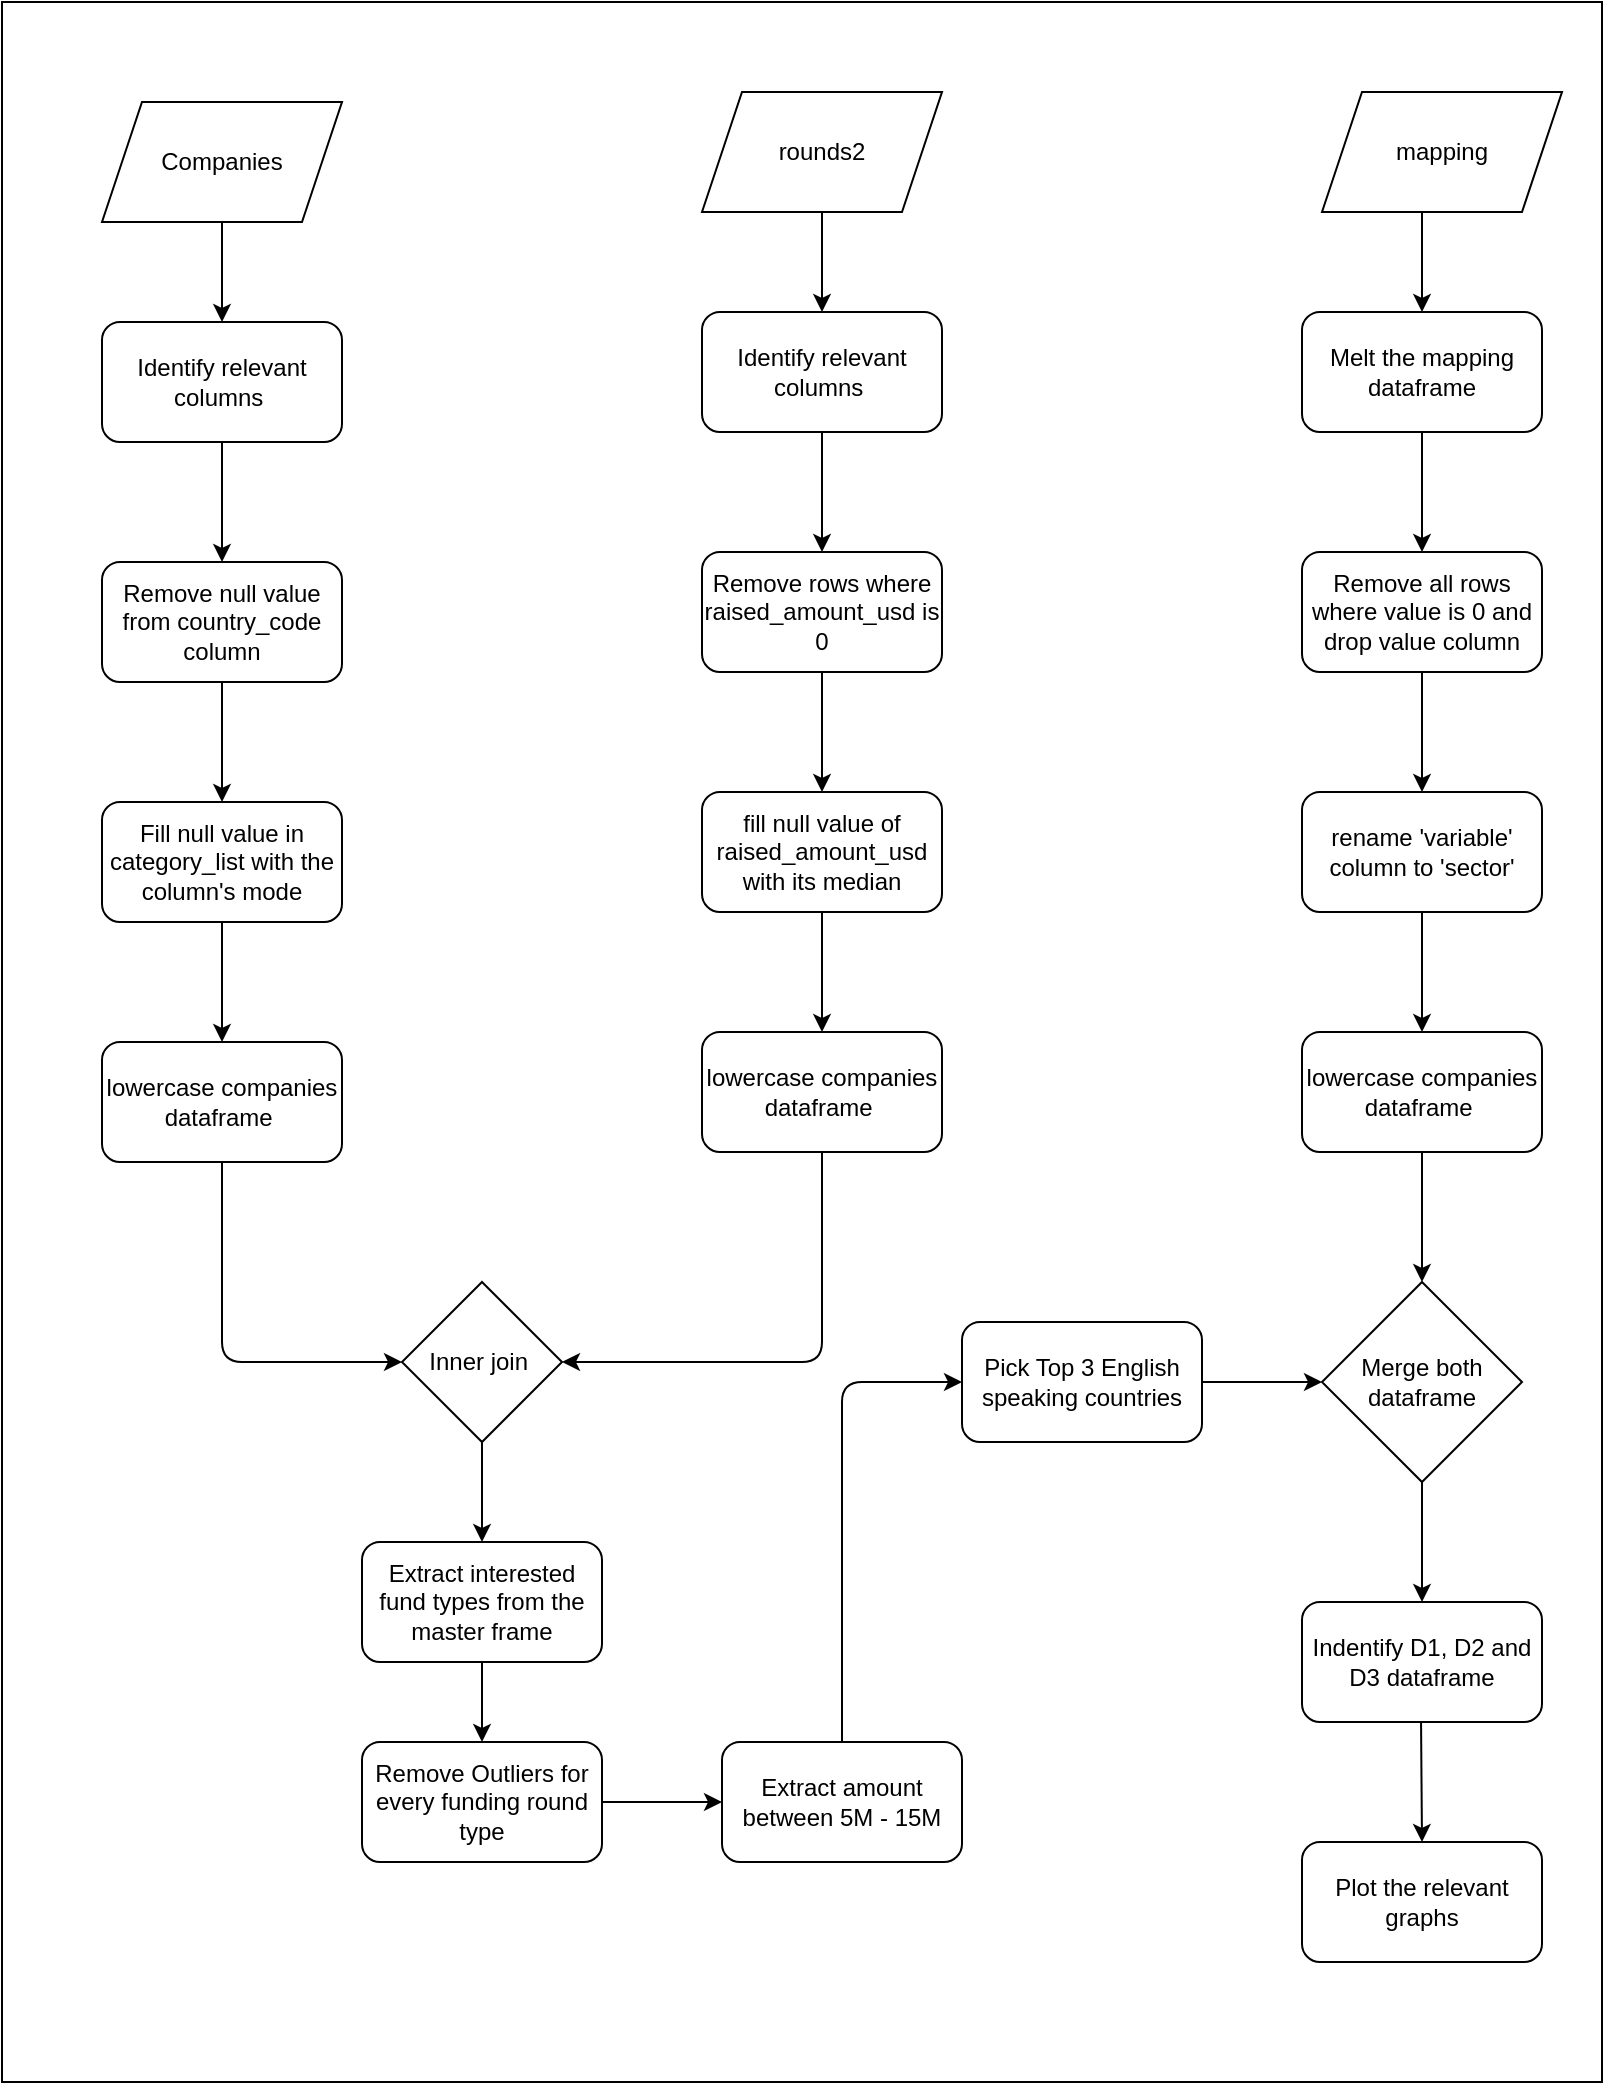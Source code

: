 <mxfile version="14.1.9" type="device"><diagram id="3q1eW_bQDi4n6uXOm3aH" name="Page-1"><mxGraphModel dx="1298" dy="833" grid="1" gridSize="10" guides="1" tooltips="1" connect="1" arrows="1" fold="1" page="1" pageScale="1" pageWidth="850" pageHeight="1100" math="0" shadow="0"><root><mxCell id="0"/><mxCell id="1" parent="0"/><mxCell id="YCAKaEOAfE-27o_l8kk7-55" value="" style="rounded=0;whiteSpace=wrap;html=1;fillColor=none;" vertex="1" parent="1"><mxGeometry x="40" y="40" width="800" height="1040" as="geometry"/></mxCell><mxCell id="YCAKaEOAfE-27o_l8kk7-1" value="Companies" style="shape=parallelogram;perimeter=parallelogramPerimeter;whiteSpace=wrap;html=1;fixedSize=1;" vertex="1" parent="1"><mxGeometry x="90" y="90" width="120" height="60" as="geometry"/></mxCell><mxCell id="YCAKaEOAfE-27o_l8kk7-2" value="rounds2" style="shape=parallelogram;perimeter=parallelogramPerimeter;whiteSpace=wrap;html=1;fixedSize=1;" vertex="1" parent="1"><mxGeometry x="390" y="85" width="120" height="60" as="geometry"/></mxCell><mxCell id="YCAKaEOAfE-27o_l8kk7-3" value="mapping" style="shape=parallelogram;perimeter=parallelogramPerimeter;whiteSpace=wrap;html=1;fixedSize=1;" vertex="1" parent="1"><mxGeometry x="700" y="85" width="120" height="60" as="geometry"/></mxCell><mxCell id="YCAKaEOAfE-27o_l8kk7-4" value="Identify relevant columns&amp;nbsp;" style="rounded=1;whiteSpace=wrap;html=1;" vertex="1" parent="1"><mxGeometry x="90" y="200" width="120" height="60" as="geometry"/></mxCell><mxCell id="YCAKaEOAfE-27o_l8kk7-5" value="Fill null value in category_list with the column's mode" style="rounded=1;whiteSpace=wrap;html=1;" vertex="1" parent="1"><mxGeometry x="90" y="440" width="120" height="60" as="geometry"/></mxCell><mxCell id="YCAKaEOAfE-27o_l8kk7-6" value="Remove null value from country_code column" style="rounded=1;whiteSpace=wrap;html=1;" vertex="1" parent="1"><mxGeometry x="90" y="320" width="120" height="60" as="geometry"/></mxCell><mxCell id="YCAKaEOAfE-27o_l8kk7-7" value="lowercase companies dataframe&amp;nbsp;" style="rounded=1;whiteSpace=wrap;html=1;" vertex="1" parent="1"><mxGeometry x="90" y="560" width="120" height="60" as="geometry"/></mxCell><mxCell id="YCAKaEOAfE-27o_l8kk7-12" value="" style="endArrow=classic;html=1;entryX=0.5;entryY=0;entryDx=0;entryDy=0;exitX=0.5;exitY=1;exitDx=0;exitDy=0;" edge="1" parent="1" source="YCAKaEOAfE-27o_l8kk7-1" target="YCAKaEOAfE-27o_l8kk7-4"><mxGeometry width="50" height="50" relative="1" as="geometry"><mxPoint x="140" y="150" as="sourcePoint"/><mxPoint x="140" y="230" as="targetPoint"/></mxGeometry></mxCell><mxCell id="YCAKaEOAfE-27o_l8kk7-13" value="" style="endArrow=classic;html=1;entryX=0.5;entryY=0;entryDx=0;entryDy=0;exitX=0.5;exitY=1;exitDx=0;exitDy=0;" edge="1" parent="1" source="YCAKaEOAfE-27o_l8kk7-4" target="YCAKaEOAfE-27o_l8kk7-6"><mxGeometry width="50" height="50" relative="1" as="geometry"><mxPoint x="140" y="260" as="sourcePoint"/><mxPoint x="140" y="310" as="targetPoint"/></mxGeometry></mxCell><mxCell id="YCAKaEOAfE-27o_l8kk7-14" value="" style="endArrow=classic;html=1;entryX=0.5;entryY=0;entryDx=0;entryDy=0;exitX=0.5;exitY=1;exitDx=0;exitDy=0;" edge="1" parent="1" source="YCAKaEOAfE-27o_l8kk7-6" target="YCAKaEOAfE-27o_l8kk7-5"><mxGeometry width="50" height="50" relative="1" as="geometry"><mxPoint x="149.5" y="380" as="sourcePoint"/><mxPoint x="149.5" y="430" as="targetPoint"/></mxGeometry></mxCell><mxCell id="YCAKaEOAfE-27o_l8kk7-15" value="" style="endArrow=classic;html=1;entryX=0.5;entryY=0;entryDx=0;entryDy=0;exitX=0.5;exitY=1;exitDx=0;exitDy=0;" edge="1" parent="1" source="YCAKaEOAfE-27o_l8kk7-5" target="YCAKaEOAfE-27o_l8kk7-7"><mxGeometry width="50" height="50" relative="1" as="geometry"><mxPoint x="149.5" y="500" as="sourcePoint"/><mxPoint x="149.5" y="550" as="targetPoint"/></mxGeometry></mxCell><mxCell id="YCAKaEOAfE-27o_l8kk7-17" value="Identify relevant columns&amp;nbsp;" style="rounded=1;whiteSpace=wrap;html=1;" vertex="1" parent="1"><mxGeometry x="390" y="195" width="120" height="60" as="geometry"/></mxCell><mxCell id="YCAKaEOAfE-27o_l8kk7-18" value="fill null value of raised_amount_usd with its median" style="rounded=1;whiteSpace=wrap;html=1;" vertex="1" parent="1"><mxGeometry x="390" y="435" width="120" height="60" as="geometry"/></mxCell><mxCell id="YCAKaEOAfE-27o_l8kk7-19" value="Remove rows where raised_amount_usd is 0" style="rounded=1;whiteSpace=wrap;html=1;" vertex="1" parent="1"><mxGeometry x="390" y="315" width="120" height="60" as="geometry"/></mxCell><mxCell id="YCAKaEOAfE-27o_l8kk7-20" value="lowercase companies dataframe&amp;nbsp;" style="rounded=1;whiteSpace=wrap;html=1;" vertex="1" parent="1"><mxGeometry x="390" y="555" width="120" height="60" as="geometry"/></mxCell><mxCell id="YCAKaEOAfE-27o_l8kk7-21" value="" style="endArrow=classic;html=1;entryX=0.5;entryY=0;entryDx=0;entryDy=0;exitX=0.5;exitY=1;exitDx=0;exitDy=0;" edge="1" parent="1" target="YCAKaEOAfE-27o_l8kk7-17"><mxGeometry width="50" height="50" relative="1" as="geometry"><mxPoint x="450" y="145" as="sourcePoint"/><mxPoint x="440" y="225" as="targetPoint"/></mxGeometry></mxCell><mxCell id="YCAKaEOAfE-27o_l8kk7-22" value="" style="endArrow=classic;html=1;entryX=0.5;entryY=0;entryDx=0;entryDy=0;exitX=0.5;exitY=1;exitDx=0;exitDy=0;" edge="1" parent="1" source="YCAKaEOAfE-27o_l8kk7-17" target="YCAKaEOAfE-27o_l8kk7-19"><mxGeometry width="50" height="50" relative="1" as="geometry"><mxPoint x="440" y="255" as="sourcePoint"/><mxPoint x="440" y="305" as="targetPoint"/></mxGeometry></mxCell><mxCell id="YCAKaEOAfE-27o_l8kk7-23" value="" style="endArrow=classic;html=1;entryX=0.5;entryY=0;entryDx=0;entryDy=0;exitX=0.5;exitY=1;exitDx=0;exitDy=0;" edge="1" parent="1" source="YCAKaEOAfE-27o_l8kk7-19" target="YCAKaEOAfE-27o_l8kk7-18"><mxGeometry width="50" height="50" relative="1" as="geometry"><mxPoint x="449.5" y="375" as="sourcePoint"/><mxPoint x="449.5" y="425" as="targetPoint"/></mxGeometry></mxCell><mxCell id="YCAKaEOAfE-27o_l8kk7-24" value="" style="endArrow=classic;html=1;entryX=0.5;entryY=0;entryDx=0;entryDy=0;exitX=0.5;exitY=1;exitDx=0;exitDy=0;" edge="1" parent="1" source="YCAKaEOAfE-27o_l8kk7-18" target="YCAKaEOAfE-27o_l8kk7-20"><mxGeometry width="50" height="50" relative="1" as="geometry"><mxPoint x="449.5" y="495" as="sourcePoint"/><mxPoint x="449.5" y="545" as="targetPoint"/></mxGeometry></mxCell><mxCell id="YCAKaEOAfE-27o_l8kk7-25" value="Inner join&amp;nbsp;" style="rhombus;whiteSpace=wrap;html=1;" vertex="1" parent="1"><mxGeometry x="240" y="680" width="80" height="80" as="geometry"/></mxCell><mxCell id="YCAKaEOAfE-27o_l8kk7-26" value="" style="endArrow=classic;html=1;exitX=0.5;exitY=1;exitDx=0;exitDy=0;entryX=0;entryY=0.5;entryDx=0;entryDy=0;" edge="1" parent="1" source="YCAKaEOAfE-27o_l8kk7-7" target="YCAKaEOAfE-27o_l8kk7-25"><mxGeometry width="50" height="50" relative="1" as="geometry"><mxPoint x="190" y="690" as="sourcePoint"/><mxPoint x="240" y="640" as="targetPoint"/><Array as="points"><mxPoint x="150" y="720"/></Array></mxGeometry></mxCell><mxCell id="YCAKaEOAfE-27o_l8kk7-27" value="" style="endArrow=classic;html=1;exitX=0.5;exitY=1;exitDx=0;exitDy=0;entryX=1;entryY=0.5;entryDx=0;entryDy=0;" edge="1" parent="1" source="YCAKaEOAfE-27o_l8kk7-20" target="YCAKaEOAfE-27o_l8kk7-25"><mxGeometry width="50" height="50" relative="1" as="geometry"><mxPoint x="450" y="700" as="sourcePoint"/><mxPoint x="500" y="650" as="targetPoint"/><Array as="points"><mxPoint x="450" y="720"/></Array></mxGeometry></mxCell><mxCell id="YCAKaEOAfE-27o_l8kk7-28" value="Extract interested fund types from the master frame" style="rounded=1;whiteSpace=wrap;html=1;" vertex="1" parent="1"><mxGeometry x="220" y="810" width="120" height="60" as="geometry"/></mxCell><mxCell id="YCAKaEOAfE-27o_l8kk7-29" value="" style="endArrow=classic;html=1;entryX=0.5;entryY=0;entryDx=0;entryDy=0;exitX=0.5;exitY=1;exitDx=0;exitDy=0;" edge="1" parent="1" source="YCAKaEOAfE-27o_l8kk7-25" target="YCAKaEOAfE-27o_l8kk7-28"><mxGeometry width="50" height="50" relative="1" as="geometry"><mxPoint x="279.5" y="760" as="sourcePoint"/><mxPoint x="279.5" y="820" as="targetPoint"/></mxGeometry></mxCell><mxCell id="YCAKaEOAfE-27o_l8kk7-31" value="Remove Outliers for every funding round type" style="rounded=1;whiteSpace=wrap;html=1;" vertex="1" parent="1"><mxGeometry x="220" y="910" width="120" height="60" as="geometry"/></mxCell><mxCell id="YCAKaEOAfE-27o_l8kk7-32" value="" style="endArrow=classic;html=1;entryX=0.5;entryY=0;entryDx=0;entryDy=0;exitX=0.5;exitY=1;exitDx=0;exitDy=0;" edge="1" parent="1" source="YCAKaEOAfE-27o_l8kk7-28" target="YCAKaEOAfE-27o_l8kk7-31"><mxGeometry width="50" height="50" relative="1" as="geometry"><mxPoint x="279.5" y="870" as="sourcePoint"/><mxPoint x="279.5" y="920" as="targetPoint"/></mxGeometry></mxCell><mxCell id="YCAKaEOAfE-27o_l8kk7-34" value="Extract amount between 5M - 15M" style="rounded=1;whiteSpace=wrap;html=1;" vertex="1" parent="1"><mxGeometry x="400" y="910" width="120" height="60" as="geometry"/></mxCell><mxCell id="YCAKaEOAfE-27o_l8kk7-35" value="" style="endArrow=classic;html=1;exitX=1;exitY=0.5;exitDx=0;exitDy=0;entryX=0;entryY=0.5;entryDx=0;entryDy=0;" edge="1" parent="1" source="YCAKaEOAfE-27o_l8kk7-31" target="YCAKaEOAfE-27o_l8kk7-34"><mxGeometry width="50" height="50" relative="1" as="geometry"><mxPoint x="350" y="930" as="sourcePoint"/><mxPoint x="400" y="880" as="targetPoint"/></mxGeometry></mxCell><mxCell id="YCAKaEOAfE-27o_l8kk7-37" value="Pick Top 3 English speaking countries" style="rounded=1;whiteSpace=wrap;html=1;" vertex="1" parent="1"><mxGeometry x="520" y="700" width="120" height="60" as="geometry"/></mxCell><mxCell id="YCAKaEOAfE-27o_l8kk7-39" value="Melt the mapping dataframe" style="rounded=1;whiteSpace=wrap;html=1;" vertex="1" parent="1"><mxGeometry x="690" y="195" width="120" height="60" as="geometry"/></mxCell><mxCell id="YCAKaEOAfE-27o_l8kk7-40" value="rename 'variable' column to 'sector'" style="rounded=1;whiteSpace=wrap;html=1;" vertex="1" parent="1"><mxGeometry x="690" y="435" width="120" height="60" as="geometry"/></mxCell><mxCell id="YCAKaEOAfE-27o_l8kk7-41" value="Remove all rows where value is 0 and drop value column" style="rounded=1;whiteSpace=wrap;html=1;" vertex="1" parent="1"><mxGeometry x="690" y="315" width="120" height="60" as="geometry"/></mxCell><mxCell id="YCAKaEOAfE-27o_l8kk7-42" value="lowercase companies dataframe&amp;nbsp;" style="rounded=1;whiteSpace=wrap;html=1;" vertex="1" parent="1"><mxGeometry x="690" y="555" width="120" height="60" as="geometry"/></mxCell><mxCell id="YCAKaEOAfE-27o_l8kk7-43" value="" style="endArrow=classic;html=1;entryX=0.5;entryY=0;entryDx=0;entryDy=0;exitX=0.5;exitY=1;exitDx=0;exitDy=0;" edge="1" parent="1" target="YCAKaEOAfE-27o_l8kk7-39"><mxGeometry width="50" height="50" relative="1" as="geometry"><mxPoint x="750" y="145" as="sourcePoint"/><mxPoint x="740" y="225" as="targetPoint"/></mxGeometry></mxCell><mxCell id="YCAKaEOAfE-27o_l8kk7-44" value="" style="endArrow=classic;html=1;entryX=0.5;entryY=0;entryDx=0;entryDy=0;exitX=0.5;exitY=1;exitDx=0;exitDy=0;" edge="1" parent="1" source="YCAKaEOAfE-27o_l8kk7-39" target="YCAKaEOAfE-27o_l8kk7-41"><mxGeometry width="50" height="50" relative="1" as="geometry"><mxPoint x="740" y="255" as="sourcePoint"/><mxPoint x="740" y="305" as="targetPoint"/></mxGeometry></mxCell><mxCell id="YCAKaEOAfE-27o_l8kk7-45" value="" style="endArrow=classic;html=1;entryX=0.5;entryY=0;entryDx=0;entryDy=0;exitX=0.5;exitY=1;exitDx=0;exitDy=0;" edge="1" parent="1" source="YCAKaEOAfE-27o_l8kk7-41" target="YCAKaEOAfE-27o_l8kk7-40"><mxGeometry width="50" height="50" relative="1" as="geometry"><mxPoint x="749.5" y="375" as="sourcePoint"/><mxPoint x="749.5" y="425" as="targetPoint"/></mxGeometry></mxCell><mxCell id="YCAKaEOAfE-27o_l8kk7-46" value="" style="endArrow=classic;html=1;entryX=0.5;entryY=0;entryDx=0;entryDy=0;exitX=0.5;exitY=1;exitDx=0;exitDy=0;" edge="1" parent="1" source="YCAKaEOAfE-27o_l8kk7-40" target="YCAKaEOAfE-27o_l8kk7-42"><mxGeometry width="50" height="50" relative="1" as="geometry"><mxPoint x="749.5" y="495" as="sourcePoint"/><mxPoint x="749.5" y="545" as="targetPoint"/></mxGeometry></mxCell><mxCell id="YCAKaEOAfE-27o_l8kk7-47" value="" style="endArrow=classic;html=1;exitX=0.5;exitY=0;exitDx=0;exitDy=0;entryX=0;entryY=0.5;entryDx=0;entryDy=0;" edge="1" parent="1" source="YCAKaEOAfE-27o_l8kk7-34" target="YCAKaEOAfE-27o_l8kk7-37"><mxGeometry width="50" height="50" relative="1" as="geometry"><mxPoint x="440" y="840" as="sourcePoint"/><mxPoint x="490" y="790" as="targetPoint"/><Array as="points"><mxPoint x="460" y="730"/></Array></mxGeometry></mxCell><mxCell id="YCAKaEOAfE-27o_l8kk7-48" value="Merge both dataframe" style="rhombus;whiteSpace=wrap;html=1;" vertex="1" parent="1"><mxGeometry x="700" y="680" width="100" height="100" as="geometry"/></mxCell><mxCell id="YCAKaEOAfE-27o_l8kk7-49" value="" style="endArrow=classic;html=1;entryX=0.5;entryY=0;entryDx=0;entryDy=0;exitX=0.5;exitY=1;exitDx=0;exitDy=0;" edge="1" parent="1" source="YCAKaEOAfE-27o_l8kk7-42" target="YCAKaEOAfE-27o_l8kk7-48"><mxGeometry width="50" height="50" relative="1" as="geometry"><mxPoint x="739.5" y="615" as="sourcePoint"/><mxPoint x="739.5" y="675" as="targetPoint"/></mxGeometry></mxCell><mxCell id="YCAKaEOAfE-27o_l8kk7-50" value="" style="endArrow=classic;html=1;exitX=1;exitY=0.5;exitDx=0;exitDy=0;entryX=0;entryY=0.5;entryDx=0;entryDy=0;" edge="1" parent="1" source="YCAKaEOAfE-27o_l8kk7-37" target="YCAKaEOAfE-27o_l8kk7-48"><mxGeometry width="50" height="50" relative="1" as="geometry"><mxPoint x="670" y="670" as="sourcePoint"/><mxPoint x="720" y="620" as="targetPoint"/></mxGeometry></mxCell><mxCell id="YCAKaEOAfE-27o_l8kk7-51" value="Indentify D1, D2 and D3 dataframe" style="rounded=1;whiteSpace=wrap;html=1;" vertex="1" parent="1"><mxGeometry x="690" y="840" width="120" height="60" as="geometry"/></mxCell><mxCell id="YCAKaEOAfE-27o_l8kk7-52" value="Plot the relevant graphs" style="rounded=1;whiteSpace=wrap;html=1;" vertex="1" parent="1"><mxGeometry x="690" y="960" width="120" height="60" as="geometry"/></mxCell><mxCell id="YCAKaEOAfE-27o_l8kk7-53" value="" style="endArrow=classic;html=1;entryX=0.5;entryY=0;entryDx=0;entryDy=0;exitX=0.5;exitY=1;exitDx=0;exitDy=0;" edge="1" parent="1" source="YCAKaEOAfE-27o_l8kk7-48" target="YCAKaEOAfE-27o_l8kk7-51"><mxGeometry width="50" height="50" relative="1" as="geometry"><mxPoint x="749.5" y="800" as="sourcePoint"/><mxPoint x="749.5" y="865" as="targetPoint"/></mxGeometry></mxCell><mxCell id="YCAKaEOAfE-27o_l8kk7-54" value="" style="endArrow=classic;html=1;entryX=0.5;entryY=0;entryDx=0;entryDy=0;exitX=0.496;exitY=1;exitDx=0;exitDy=0;exitPerimeter=0;" edge="1" parent="1" source="YCAKaEOAfE-27o_l8kk7-51" target="YCAKaEOAfE-27o_l8kk7-52"><mxGeometry width="50" height="50" relative="1" as="geometry"><mxPoint x="749.5" y="910" as="sourcePoint"/><mxPoint x="749.5" y="970" as="targetPoint"/></mxGeometry></mxCell></root></mxGraphModel></diagram></mxfile>